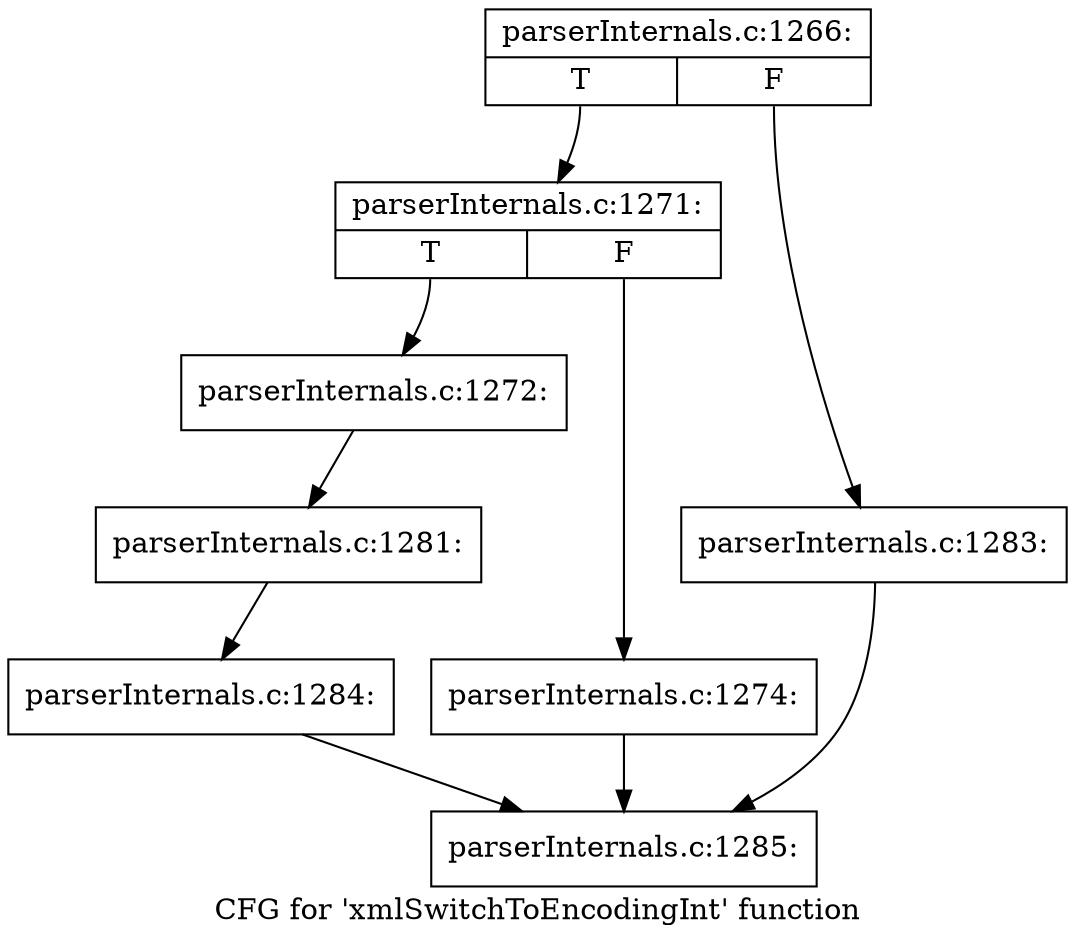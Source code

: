 digraph "CFG for 'xmlSwitchToEncodingInt' function" {
	label="CFG for 'xmlSwitchToEncodingInt' function";

	Node0x3cc6450 [shape=record,label="{parserInternals.c:1266:|{<s0>T|<s1>F}}"];
	Node0x3cc6450:s0 -> Node0x3cd7a50;
	Node0x3cc6450:s1 -> Node0x3cd7af0;
	Node0x3cd7a50 [shape=record,label="{parserInternals.c:1271:|{<s0>T|<s1>F}}"];
	Node0x3cd7a50:s0 -> Node0x3cd7f20;
	Node0x3cd7a50:s1 -> Node0x3cd7fc0;
	Node0x3cd7f20 [shape=record,label="{parserInternals.c:1272:}"];
	Node0x3cd7f20 -> Node0x3cd7f70;
	Node0x3cd7fc0 [shape=record,label="{parserInternals.c:1274:}"];
	Node0x3cd7fc0 -> Node0x3cd6cd0;
	Node0x3cd7f70 [shape=record,label="{parserInternals.c:1281:}"];
	Node0x3cd7f70 -> Node0x3cd7aa0;
	Node0x3cd7af0 [shape=record,label="{parserInternals.c:1283:}"];
	Node0x3cd7af0 -> Node0x3cd6cd0;
	Node0x3cd7aa0 [shape=record,label="{parserInternals.c:1284:}"];
	Node0x3cd7aa0 -> Node0x3cd6cd0;
	Node0x3cd6cd0 [shape=record,label="{parserInternals.c:1285:}"];
}
